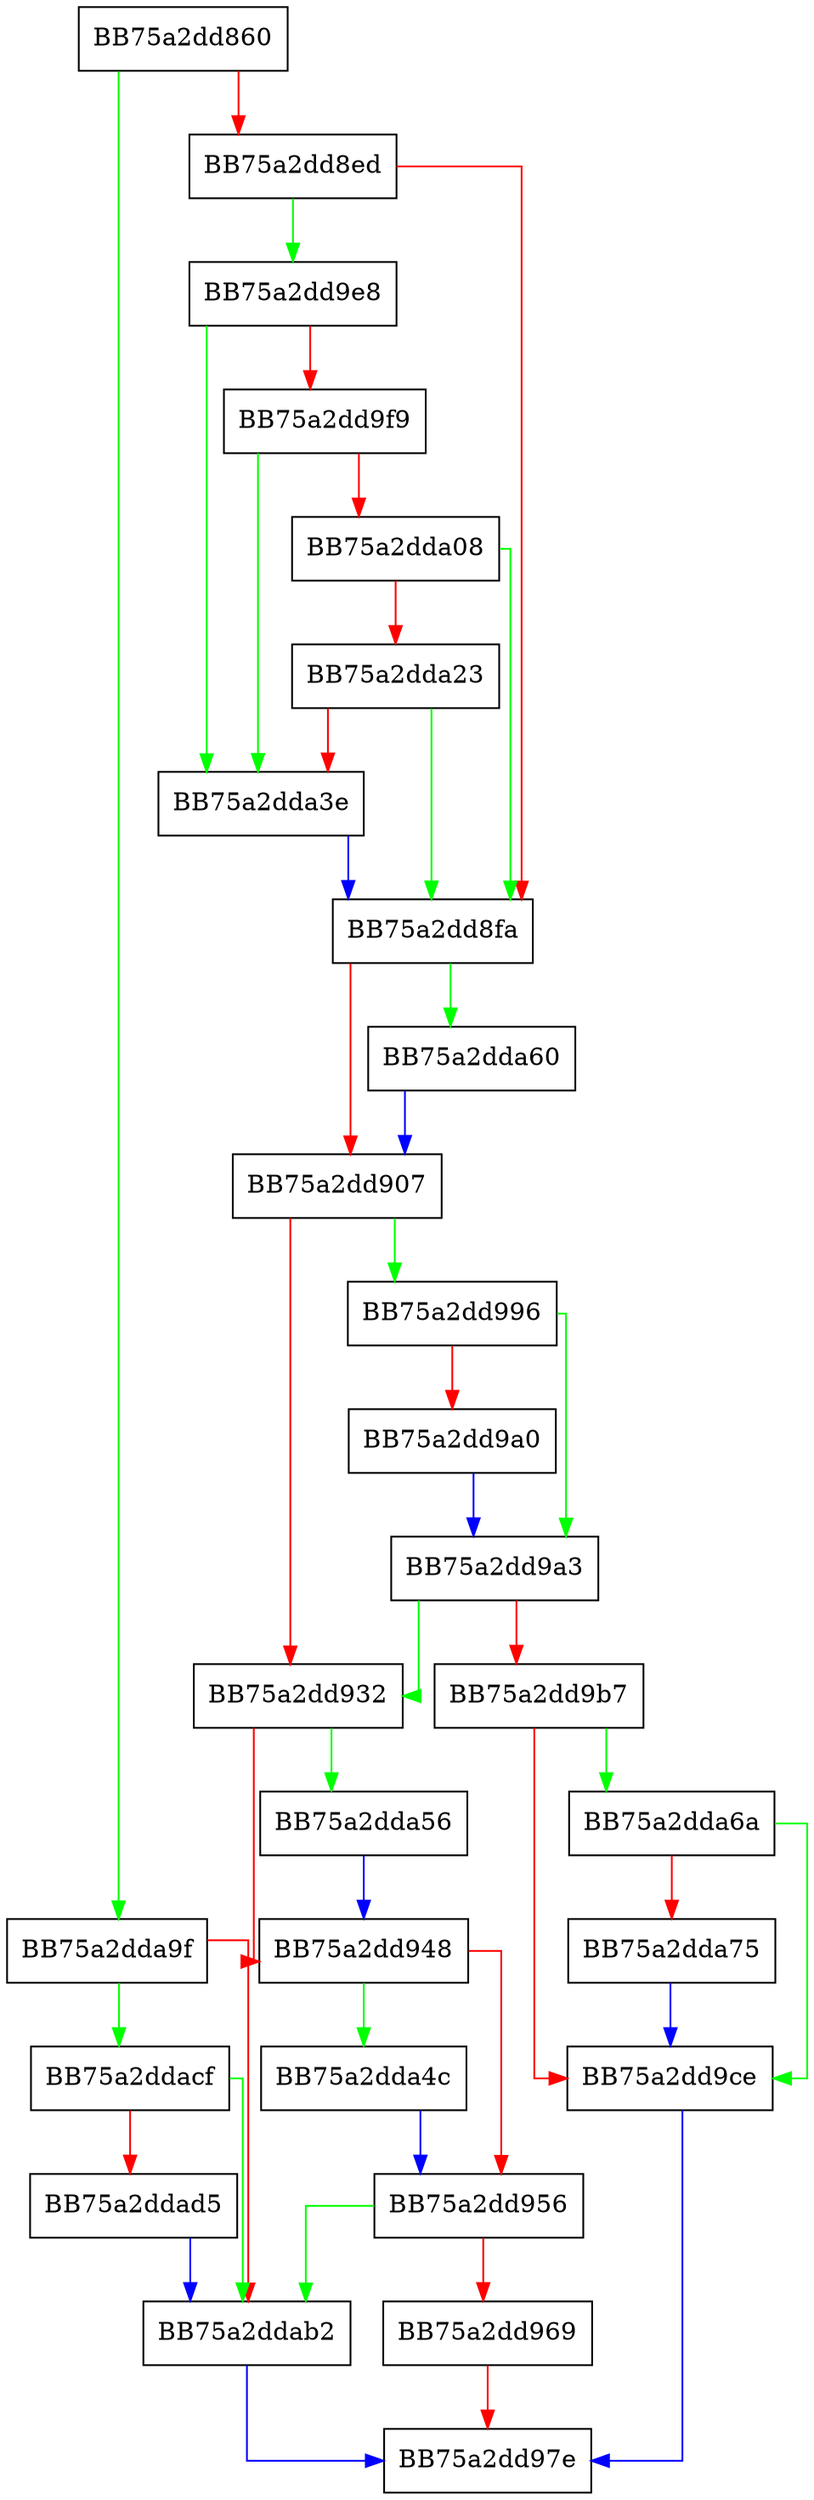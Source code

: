 digraph BuildFileName {
  node [shape="box"];
  graph [splines=ortho];
  BB75a2dd860 -> BB75a2dda9f [color="green"];
  BB75a2dd860 -> BB75a2dd8ed [color="red"];
  BB75a2dd8ed -> BB75a2dd9e8 [color="green"];
  BB75a2dd8ed -> BB75a2dd8fa [color="red"];
  BB75a2dd8fa -> BB75a2dda60 [color="green"];
  BB75a2dd8fa -> BB75a2dd907 [color="red"];
  BB75a2dd907 -> BB75a2dd996 [color="green"];
  BB75a2dd907 -> BB75a2dd932 [color="red"];
  BB75a2dd932 -> BB75a2dda56 [color="green"];
  BB75a2dd932 -> BB75a2dd948 [color="red"];
  BB75a2dd948 -> BB75a2dda4c [color="green"];
  BB75a2dd948 -> BB75a2dd956 [color="red"];
  BB75a2dd956 -> BB75a2ddab2 [color="green"];
  BB75a2dd956 -> BB75a2dd969 [color="red"];
  BB75a2dd969 -> BB75a2dd97e [color="red"];
  BB75a2dd996 -> BB75a2dd9a3 [color="green"];
  BB75a2dd996 -> BB75a2dd9a0 [color="red"];
  BB75a2dd9a0 -> BB75a2dd9a3 [color="blue"];
  BB75a2dd9a3 -> BB75a2dd932 [color="green"];
  BB75a2dd9a3 -> BB75a2dd9b7 [color="red"];
  BB75a2dd9b7 -> BB75a2dda6a [color="green"];
  BB75a2dd9b7 -> BB75a2dd9ce [color="red"];
  BB75a2dd9ce -> BB75a2dd97e [color="blue"];
  BB75a2dd9e8 -> BB75a2dda3e [color="green"];
  BB75a2dd9e8 -> BB75a2dd9f9 [color="red"];
  BB75a2dd9f9 -> BB75a2dda3e [color="green"];
  BB75a2dd9f9 -> BB75a2dda08 [color="red"];
  BB75a2dda08 -> BB75a2dd8fa [color="green"];
  BB75a2dda08 -> BB75a2dda23 [color="red"];
  BB75a2dda23 -> BB75a2dd8fa [color="green"];
  BB75a2dda23 -> BB75a2dda3e [color="red"];
  BB75a2dda3e -> BB75a2dd8fa [color="blue"];
  BB75a2dda4c -> BB75a2dd956 [color="blue"];
  BB75a2dda56 -> BB75a2dd948 [color="blue"];
  BB75a2dda60 -> BB75a2dd907 [color="blue"];
  BB75a2dda6a -> BB75a2dd9ce [color="green"];
  BB75a2dda6a -> BB75a2dda75 [color="red"];
  BB75a2dda75 -> BB75a2dd9ce [color="blue"];
  BB75a2dda9f -> BB75a2ddacf [color="green"];
  BB75a2dda9f -> BB75a2ddab2 [color="red"];
  BB75a2ddab2 -> BB75a2dd97e [color="blue"];
  BB75a2ddacf -> BB75a2ddab2 [color="green"];
  BB75a2ddacf -> BB75a2ddad5 [color="red"];
  BB75a2ddad5 -> BB75a2ddab2 [color="blue"];
}